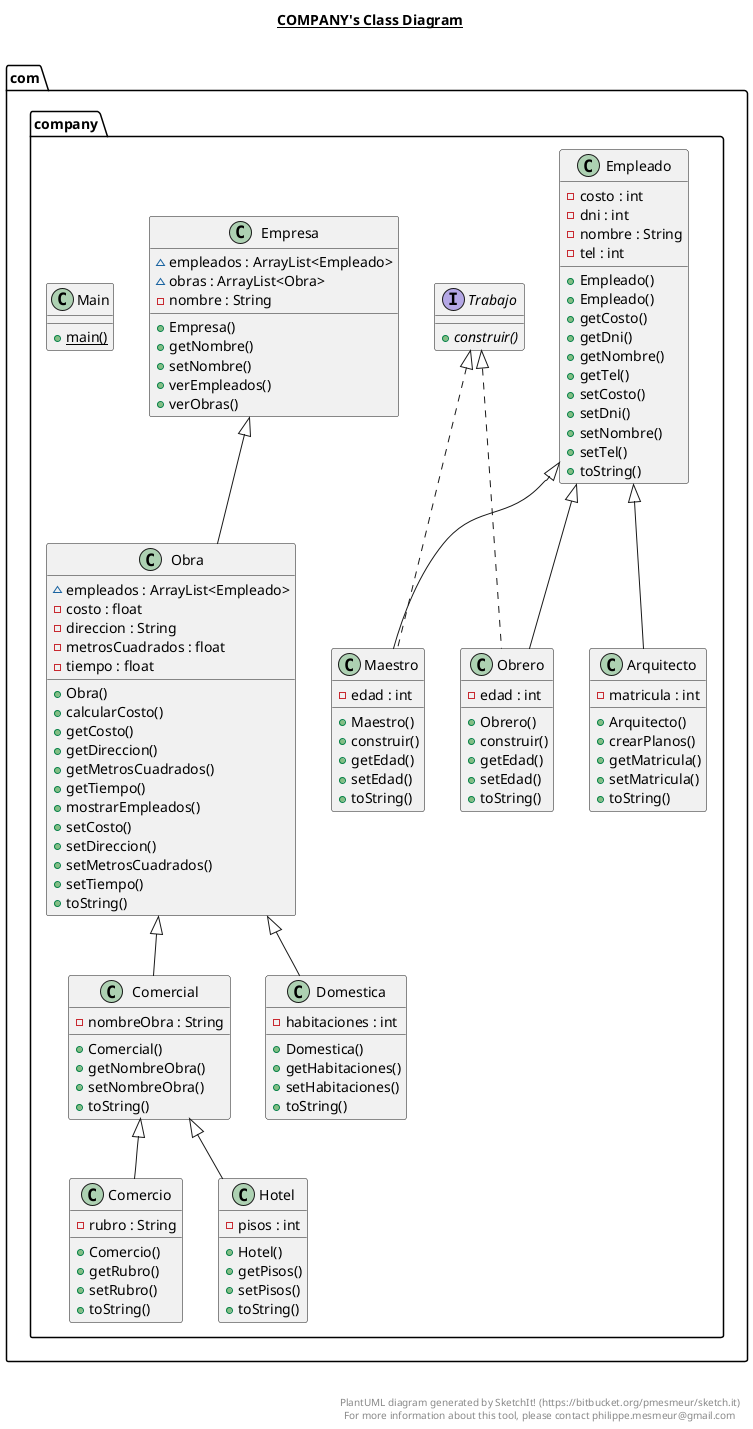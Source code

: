 @startuml

title __COMPANY's Class Diagram__\n

  namespace com.company {
    class com.company.Arquitecto {
        - matricula : int
        + Arquitecto()
        + crearPlanos()
        + getMatricula()
        + setMatricula()
        + toString()
    }
  }
  

  namespace com.company {
    class com.company.Comercial {
        - nombreObra : String
        + Comercial()
        + getNombreObra()
        + setNombreObra()
        + toString()
    }
  }
  

  namespace com.company {
    class com.company.Comercio {
        - rubro : String
        + Comercio()
        + getRubro()
        + setRubro()
        + toString()
    }
  }
  

  namespace com.company {
    class com.company.Domestica {
        - habitaciones : int
        + Domestica()
        + getHabitaciones()
        + setHabitaciones()
        + toString()
    }
  }
  

  namespace com.company {
    class com.company.Empleado {
        - costo : int
        - dni : int
        - nombre : String
        - tel : int
        + Empleado()
        + Empleado()
        + getCosto()
        + getDni()
        + getNombre()
        + getTel()
        + setCosto()
        + setDni()
        + setNombre()
        + setTel()
        + toString()
    }
  }
  

  namespace com.company {
    class com.company.Empresa {
        ~ empleados : ArrayList<Empleado>
        ~ obras : ArrayList<Obra>
        - nombre : String
        + Empresa()
        + getNombre()
        + setNombre()
        + verEmpleados()
        + verObras()
    }
  }
  

  namespace com.company {
    class com.company.Hotel {
        - pisos : int
        + Hotel()
        + getPisos()
        + setPisos()
        + toString()
    }
  }
  

  namespace com.company {
    class com.company.Maestro {
        - edad : int
        + Maestro()
        + construir()
        + getEdad()
        + setEdad()
        + toString()
    }
  }
  

  namespace com.company {
    class com.company.Main {
        {static} + main()
    }
  }
  

  namespace com.company {
    class com.company.Obra {
        ~ empleados : ArrayList<Empleado>
        - costo : float
        - direccion : String
        - metrosCuadrados : float
        - tiempo : float
        + Obra()
        + calcularCosto()
        + getCosto()
        + getDireccion()
        + getMetrosCuadrados()
        + getTiempo()
        + mostrarEmpleados()
        + setCosto()
        + setDireccion()
        + setMetrosCuadrados()
        + setTiempo()
        + toString()
    }
  }
  

  namespace com.company {
    class com.company.Obrero {
        - edad : int
        + Obrero()
        + construir()
        + getEdad()
        + setEdad()
        + toString()
    }
  }
  

  namespace com.company {
    interface com.company.Trabajo {
        {abstract} + construir()
    }
  }
  

  com.company.Arquitecto -up-|> com.company.Empleado
  com.company.Comercial -up-|> com.company.Obra
  com.company.Comercio -up-|> com.company.Comercial
  com.company.Domestica -up-|> com.company.Obra
  com.company.Hotel -up-|> com.company.Comercial
  com.company.Maestro .up.|> com.company.Trabajo
  com.company.Maestro -up-|> com.company.Empleado
  com.company.Obra -up-|> com.company.Empresa
  com.company.Obrero .up.|> com.company.Trabajo
  com.company.Obrero -up-|> com.company.Empleado


right footer


PlantUML diagram generated by SketchIt! (https://bitbucket.org/pmesmeur/sketch.it)
For more information about this tool, please contact philippe.mesmeur@gmail.com
endfooter

@enduml
